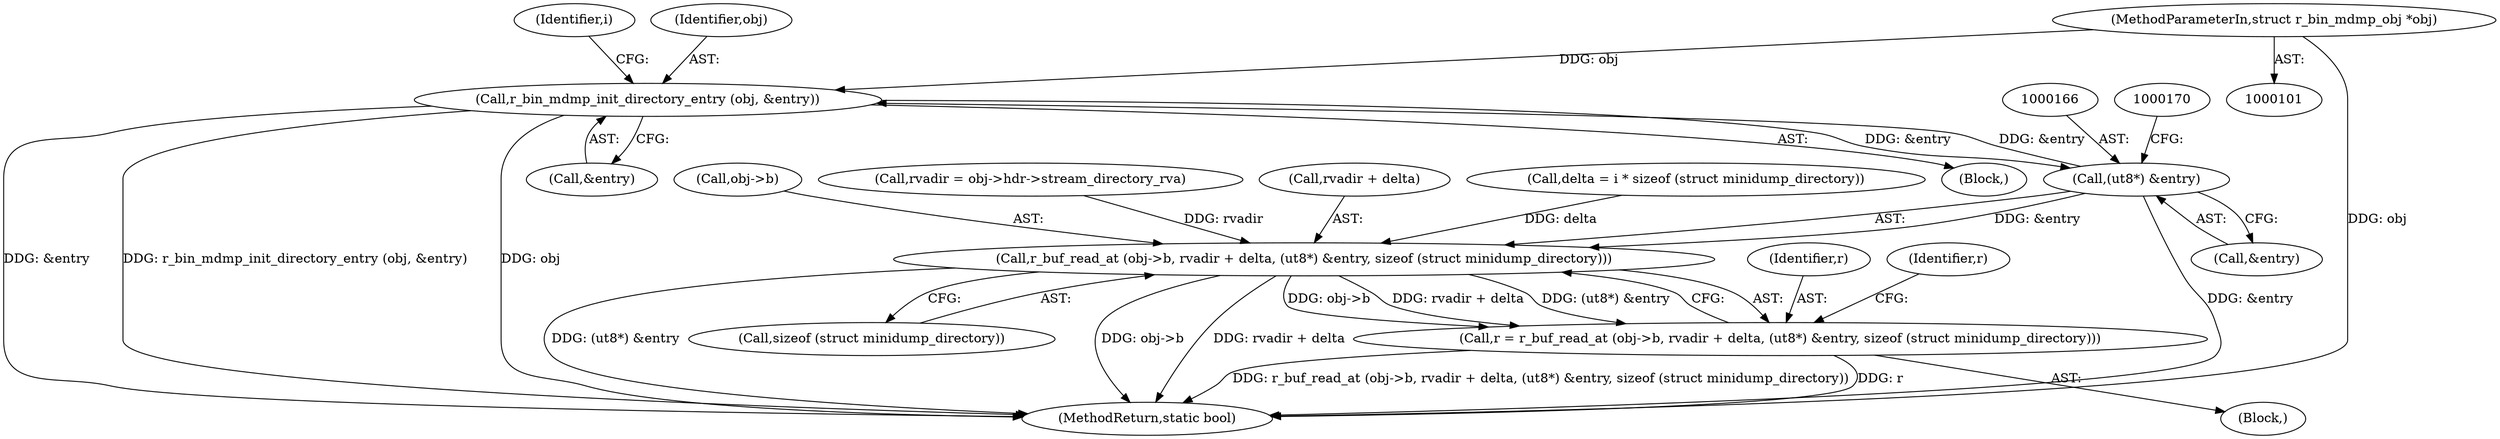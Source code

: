 digraph "0_radare2_40b021ba29c8f90ccf7c879fde2580bc73a17e8e@pointer" {
"1000102" [label="(MethodParameterIn,struct r_bin_mdmp_obj *obj)"];
"1000174" [label="(Call,r_bin_mdmp_init_directory_entry (obj, &entry))"];
"1000165" [label="(Call,(ut8*) &entry)"];
"1000158" [label="(Call,r_buf_read_at (obj->b, rvadir + delta, (ut8*) &entry, sizeof (struct minidump_directory)))"];
"1000156" [label="(Call,r = r_buf_read_at (obj->b, rvadir + delta, (ut8*) &entry, sizeof (struct minidump_directory)))"];
"1000157" [label="(Identifier,r)"];
"1000147" [label="(Block,)"];
"1000172" [label="(Identifier,r)"];
"1000158" [label="(Call,r_buf_read_at (obj->b, rvadir + delta, (ut8*) &entry, sizeof (struct minidump_directory)))"];
"1000146" [label="(Identifier,i)"];
"1000180" [label="(MethodReturn,static bool)"];
"1000162" [label="(Call,rvadir + delta)"];
"1000169" [label="(Call,sizeof (struct minidump_directory))"];
"1000175" [label="(Identifier,obj)"];
"1000176" [label="(Call,&entry)"];
"1000156" [label="(Call,r = r_buf_read_at (obj->b, rvadir + delta, (ut8*) &entry, sizeof (struct minidump_directory)))"];
"1000102" [label="(MethodParameterIn,struct r_bin_mdmp_obj *obj)"];
"1000174" [label="(Call,r_bin_mdmp_init_directory_entry (obj, &entry))"];
"1000149" [label="(Call,delta = i * sizeof (struct minidump_directory))"];
"1000159" [label="(Call,obj->b)"];
"1000165" [label="(Call,(ut8*) &entry)"];
"1000125" [label="(Call,rvadir = obj->hdr->stream_directory_rva)"];
"1000173" [label="(Block,)"];
"1000167" [label="(Call,&entry)"];
"1000102" -> "1000101"  [label="AST: "];
"1000102" -> "1000180"  [label="DDG: obj"];
"1000102" -> "1000174"  [label="DDG: obj"];
"1000174" -> "1000173"  [label="AST: "];
"1000174" -> "1000176"  [label="CFG: "];
"1000175" -> "1000174"  [label="AST: "];
"1000176" -> "1000174"  [label="AST: "];
"1000146" -> "1000174"  [label="CFG: "];
"1000174" -> "1000180"  [label="DDG: &entry"];
"1000174" -> "1000180"  [label="DDG: r_bin_mdmp_init_directory_entry (obj, &entry)"];
"1000174" -> "1000180"  [label="DDG: obj"];
"1000174" -> "1000165"  [label="DDG: &entry"];
"1000165" -> "1000174"  [label="DDG: &entry"];
"1000165" -> "1000158"  [label="AST: "];
"1000165" -> "1000167"  [label="CFG: "];
"1000166" -> "1000165"  [label="AST: "];
"1000167" -> "1000165"  [label="AST: "];
"1000170" -> "1000165"  [label="CFG: "];
"1000165" -> "1000180"  [label="DDG: &entry"];
"1000165" -> "1000158"  [label="DDG: &entry"];
"1000158" -> "1000156"  [label="AST: "];
"1000158" -> "1000169"  [label="CFG: "];
"1000159" -> "1000158"  [label="AST: "];
"1000162" -> "1000158"  [label="AST: "];
"1000169" -> "1000158"  [label="AST: "];
"1000156" -> "1000158"  [label="CFG: "];
"1000158" -> "1000180"  [label="DDG: (ut8*) &entry"];
"1000158" -> "1000180"  [label="DDG: obj->b"];
"1000158" -> "1000180"  [label="DDG: rvadir + delta"];
"1000158" -> "1000156"  [label="DDG: obj->b"];
"1000158" -> "1000156"  [label="DDG: rvadir + delta"];
"1000158" -> "1000156"  [label="DDG: (ut8*) &entry"];
"1000125" -> "1000158"  [label="DDG: rvadir"];
"1000149" -> "1000158"  [label="DDG: delta"];
"1000156" -> "1000147"  [label="AST: "];
"1000157" -> "1000156"  [label="AST: "];
"1000172" -> "1000156"  [label="CFG: "];
"1000156" -> "1000180"  [label="DDG: r"];
"1000156" -> "1000180"  [label="DDG: r_buf_read_at (obj->b, rvadir + delta, (ut8*) &entry, sizeof (struct minidump_directory))"];
}
